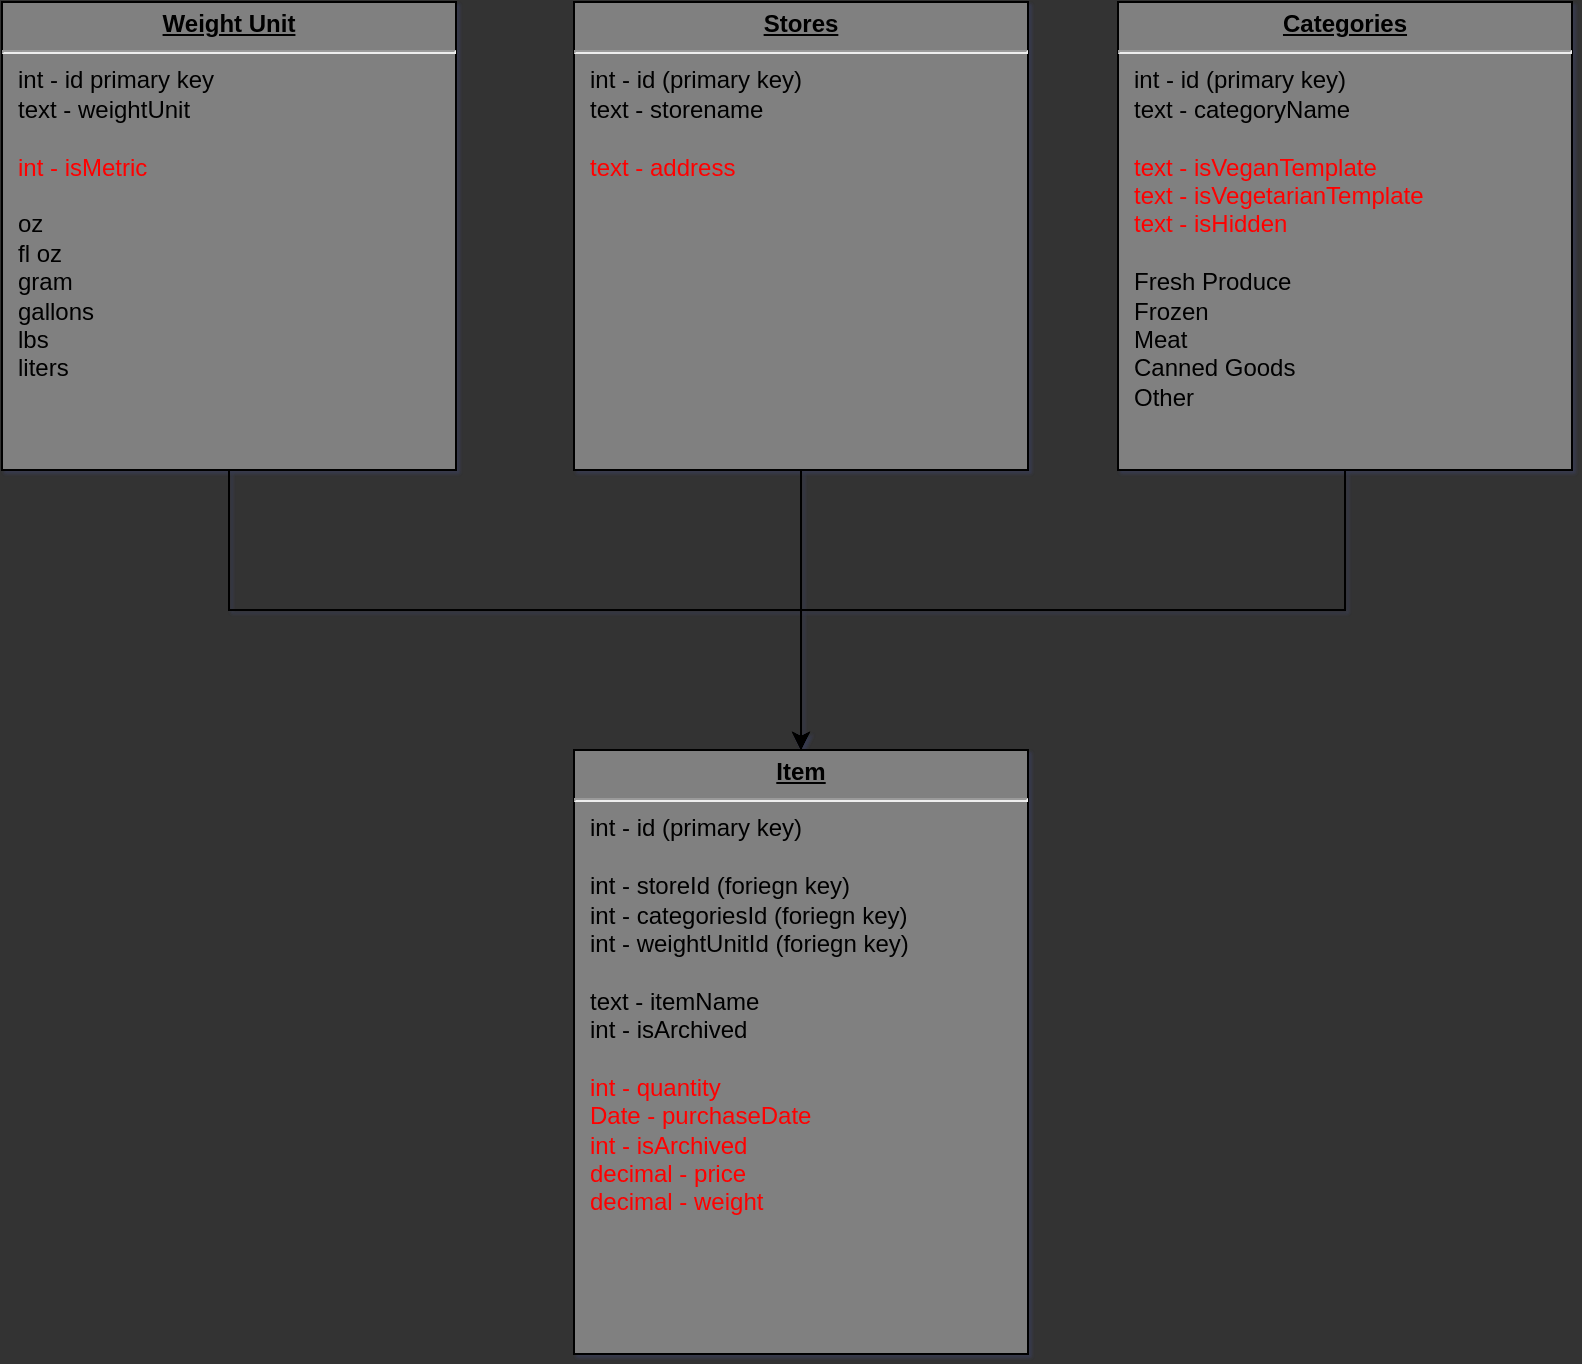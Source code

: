 <mxfile version="13.0.3" type="device"><diagram name="Page-1" id="efa7a0a1-bf9b-a30e-e6df-94a7791c09e9"><mxGraphModel dx="652" dy="980" grid="0" gridSize="10" guides="1" tooltips="1" connect="1" arrows="1" fold="1" page="1" pageScale="1" pageWidth="826" pageHeight="1169" background="#333333" math="0" shadow="1"><root><mxCell id="0"/><mxCell id="1" parent="0"/><mxCell id="8QIc9zyTaGJ8AaIWmb9G-126" value="&lt;p style=&quot;margin: 4px 0px 0px ; text-align: center ; text-decoration: underline&quot;&gt;&lt;b&gt;Item&lt;/b&gt;&lt;/p&gt;&lt;hr&gt;&lt;p style=&quot;margin: 0px 0px 0px 8px&quot;&gt;int - id (primary key)&lt;/p&gt;&lt;p style=&quot;margin: 0px 0px 0px 8px&quot;&gt;&lt;br&gt;&lt;/p&gt;&lt;p style=&quot;margin: 0px 0px 0px 8px&quot;&gt;int - storeId (foriegn key)&lt;/p&gt;&lt;p style=&quot;margin: 0px 0px 0px 8px&quot;&gt;int - categoriesId (foriegn key)&lt;/p&gt;&lt;p style=&quot;margin: 0px 0px 0px 8px&quot;&gt;int - weightUnitId (foriegn key)&lt;/p&gt;&lt;p style=&quot;margin: 0px 0px 0px 8px&quot;&gt;&lt;br&gt;&lt;/p&gt;&lt;p style=&quot;margin: 0px 0px 0px 8px&quot;&gt;&lt;span&gt;text - itemName&lt;/span&gt;&lt;br&gt;&lt;/p&gt;&lt;p style=&quot;margin: 0px 0px 0px 8px&quot;&gt;int - isArchived&lt;/p&gt;&lt;p style=&quot;margin: 0px 0px 0px 8px&quot;&gt;&lt;br&gt;&lt;/p&gt;&lt;p style=&quot;margin: 0px 0px 0px 8px&quot;&gt;&lt;font color=&quot;#ff0000&quot;&gt;int - quantity&lt;/font&gt;&lt;/p&gt;&lt;p style=&quot;margin: 0px 0px 0px 8px&quot;&gt;&lt;font color=&quot;#ff0000&quot;&gt;Date - purchaseDate&lt;/font&gt;&lt;/p&gt;&lt;p style=&quot;margin: 0px 0px 0px 8px&quot;&gt;&lt;font color=&quot;#ff0000&quot;&gt;int - isArchived&lt;/font&gt;&lt;/p&gt;&lt;p style=&quot;margin: 0px 0px 0px 8px&quot;&gt;&lt;font color=&quot;#ff0000&quot;&gt;decimal - price&lt;/font&gt;&lt;/p&gt;&lt;p style=&quot;margin: 0px 0px 0px 8px&quot;&gt;&lt;font color=&quot;#ff0000&quot;&gt;decimal - weight&lt;/font&gt;&lt;/p&gt;" style="verticalAlign=top;align=left;overflow=fill;fontSize=12;fontFamily=Helvetica;html=1;labelBackgroundColor=none;fillColor=#808080;" parent="1" vertex="1"><mxGeometry x="307" y="525" width="227" height="302" as="geometry"/></mxCell><mxCell id="Q648khm0WDPOA5rDDl4p-1" style="edgeStyle=orthogonalEdgeStyle;rounded=0;orthogonalLoop=1;jettySize=auto;html=1;exitX=0.5;exitY=1;exitDx=0;exitDy=0;" parent="1" edge="1"><mxGeometry relative="1" as="geometry"><mxPoint x="504.5" y="800" as="sourcePoint"/><mxPoint x="504.5" y="800" as="targetPoint"/></mxGeometry></mxCell><mxCell id="Np0jMkNSoNoMTJmP5PT0-9" style="edgeStyle=orthogonalEdgeStyle;rounded=0;orthogonalLoop=1;jettySize=auto;html=1;exitX=0.5;exitY=1;exitDx=0;exitDy=0;" edge="1" parent="1" source="Q648khm0WDPOA5rDDl4p-4" target="8QIc9zyTaGJ8AaIWmb9G-126"><mxGeometry relative="1" as="geometry"/></mxCell><mxCell id="Q648khm0WDPOA5rDDl4p-4" value="&lt;p style=&quot;margin: 0px ; margin-top: 4px ; text-align: center ; text-decoration: underline&quot;&gt;&lt;b&gt;Stores&lt;/b&gt;&lt;/p&gt;&lt;hr&gt;&lt;p style=&quot;margin: 0px ; margin-left: 8px&quot;&gt;int - id (primary key)&lt;/p&gt;&lt;p style=&quot;margin: 0px ; margin-left: 8px&quot;&gt;text - storename&lt;/p&gt;&lt;p style=&quot;margin: 0px ; margin-left: 8px&quot;&gt;&lt;br&gt;&lt;/p&gt;&lt;p style=&quot;margin: 0px ; margin-left: 8px&quot;&gt;&lt;font color=&quot;#ff0000&quot;&gt;text - address&lt;/font&gt;&lt;/p&gt;&lt;p style=&quot;margin: 0px ; margin-left: 8px&quot;&gt;&lt;font color=&quot;#ff0000&quot;&gt;&lt;br&gt;&lt;/font&gt;&lt;/p&gt;" style="verticalAlign=top;align=left;overflow=fill;fontSize=12;fontFamily=Helvetica;html=1;labelBackgroundColor=none;fillColor=#808080;" parent="1" vertex="1"><mxGeometry x="307" y="151" width="227" height="234" as="geometry"/></mxCell><mxCell id="Np0jMkNSoNoMTJmP5PT0-10" style="edgeStyle=orthogonalEdgeStyle;rounded=0;orthogonalLoop=1;jettySize=auto;html=1;exitX=0.5;exitY=1;exitDx=0;exitDy=0;" edge="1" parent="1" source="Q648khm0WDPOA5rDDl4p-6" target="8QIc9zyTaGJ8AaIWmb9G-126"><mxGeometry relative="1" as="geometry"/></mxCell><mxCell id="Q648khm0WDPOA5rDDl4p-6" value="&lt;p style=&quot;margin: 0px ; margin-top: 4px ; text-align: center ; text-decoration: underline&quot;&gt;&lt;b&gt;Categories&lt;/b&gt;&lt;/p&gt;&lt;hr&gt;&lt;p style=&quot;margin: 0px ; margin-left: 8px&quot;&gt;int - id (primary key)&lt;/p&gt;&lt;p style=&quot;margin: 0px ; margin-left: 8px&quot;&gt;text - categoryName&lt;/p&gt;&lt;p style=&quot;margin: 0px ; margin-left: 8px&quot;&gt;&lt;br&gt;&lt;/p&gt;&lt;p style=&quot;margin: 0px ; margin-left: 8px&quot;&gt;&lt;font color=&quot;#ff0000&quot;&gt;text - isVeganTemplate&lt;/font&gt;&lt;/p&gt;&lt;p style=&quot;margin: 0px ; margin-left: 8px&quot;&gt;&lt;font color=&quot;#ff0000&quot;&gt;text - isVegetarianTemplate&lt;/font&gt;&lt;/p&gt;&lt;p style=&quot;margin: 0px ; margin-left: 8px&quot;&gt;&lt;font color=&quot;#ff0000&quot;&gt;text - isHidden&lt;/font&gt;&lt;/p&gt;&lt;p style=&quot;margin: 0px ; margin-left: 8px&quot;&gt;&lt;span&gt;&lt;br&gt;&lt;/span&gt;&lt;/p&gt;&lt;p style=&quot;margin: 0px ; margin-left: 8px&quot;&gt;&lt;span&gt;Fresh Produce&lt;/span&gt;&lt;br&gt;&lt;/p&gt;&lt;p style=&quot;margin: 0px ; margin-left: 8px&quot;&gt;Frozen&lt;/p&gt;&lt;p style=&quot;margin: 0px ; margin-left: 8px&quot;&gt;Meat&lt;/p&gt;&lt;p style=&quot;margin: 0px ; margin-left: 8px&quot;&gt;Canned Goods&lt;/p&gt;&lt;p style=&quot;margin: 0px ; margin-left: 8px&quot;&gt;Other&lt;/p&gt;" style="verticalAlign=top;align=left;overflow=fill;fontSize=12;fontFamily=Helvetica;html=1;labelBackgroundColor=none;fillColor=#808080;" parent="1" vertex="1"><mxGeometry x="579" y="151" width="227" height="234" as="geometry"/></mxCell><mxCell id="Np0jMkNSoNoMTJmP5PT0-8" style="edgeStyle=orthogonalEdgeStyle;rounded=0;orthogonalLoop=1;jettySize=auto;html=1;exitX=0.5;exitY=1;exitDx=0;exitDy=0;" edge="1" parent="1" source="Np0jMkNSoNoMTJmP5PT0-5" target="8QIc9zyTaGJ8AaIWmb9G-126"><mxGeometry relative="1" as="geometry"/></mxCell><mxCell id="Np0jMkNSoNoMTJmP5PT0-5" value="&lt;p style=&quot;margin: 0px ; margin-top: 4px ; text-align: center ; text-decoration: underline&quot;&gt;&lt;b&gt;Weight Unit&lt;/b&gt;&lt;/p&gt;&lt;hr&gt;&lt;p style=&quot;margin: 0px ; margin-left: 8px&quot;&gt;int - id primary key&lt;/p&gt;&lt;p style=&quot;margin: 0px ; margin-left: 8px&quot;&gt;text - weightUnit&lt;/p&gt;&lt;p style=&quot;margin: 0px ; margin-left: 8px&quot;&gt;&lt;font color=&quot;#ff0000&quot;&gt;&lt;span&gt;&lt;br&gt;&lt;/span&gt;&lt;/font&gt;&lt;/p&gt;&lt;p style=&quot;margin: 0px ; margin-left: 8px&quot;&gt;&lt;font color=&quot;#ff0000&quot;&gt;&lt;span&gt;int - isMetric&lt;/span&gt;&lt;br&gt;&lt;/font&gt;&lt;/p&gt;&lt;p style=&quot;margin: 0px ; margin-left: 8px&quot;&gt;&lt;br&gt;&lt;/p&gt;&lt;p style=&quot;margin: 0px ; margin-left: 8px&quot;&gt;oz&lt;/p&gt;&lt;p style=&quot;margin: 0px ; margin-left: 8px&quot;&gt;fl oz&lt;/p&gt;&lt;p style=&quot;margin: 0px ; margin-left: 8px&quot;&gt;gram&lt;/p&gt;&lt;p style=&quot;margin: 0px ; margin-left: 8px&quot;&gt;gallons&lt;/p&gt;&lt;p style=&quot;margin: 0px ; margin-left: 8px&quot;&gt;lbs&lt;/p&gt;&lt;p style=&quot;margin: 0px ; margin-left: 8px&quot;&gt;liters&lt;/p&gt;" style="verticalAlign=top;align=left;overflow=fill;fontSize=12;fontFamily=Helvetica;html=1;labelBackgroundColor=none;fillColor=#808080;" vertex="1" parent="1"><mxGeometry x="21" y="151" width="227" height="234" as="geometry"/></mxCell></root></mxGraphModel></diagram></mxfile>